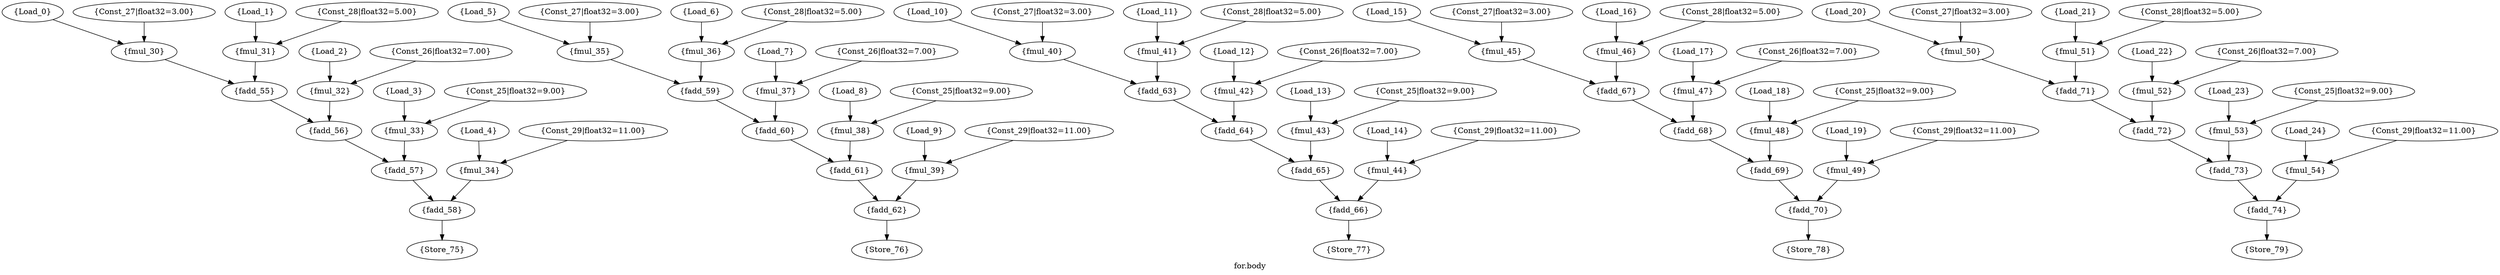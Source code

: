 /*
{
    "ALU" : ["FADD", "FMUL"],
    "MEMPORT" : ["input", "output"],
    "Constant" : ["const"],
    "Any2Pins" : "inPinA,inPinB"
}
*/

strict digraph "for.body" {
label="for.body";
Load_0 [data=array, label="{Load_0}", opcode=INPUT, h_width=32];
Load_1 [data=array, label="{Load_1}", opcode=INPUT, h_width=32];
Load_2 [data=array, label="{Load_2}", opcode=INPUT, h_width=32];
Load_3 [data=array, label="{Load_3}", opcode=INPUT, h_width=32];
Load_4 [data=array, label="{Load_4}", opcode=INPUT, h_width=32];
Load_5 [data=array, label="{Load_5}", opcode=INPUT, h_width=32];
Load_6 [data=array, label="{Load_6}", opcode=INPUT, h_width=32];
Load_7 [data=array, label="{Load_7}", opcode=INPUT, h_width=32];
Load_8 [data=array, label="{Load_8}", opcode=INPUT, h_width=32];
Load_9 [data=array, label="{Load_9}", opcode=INPUT, h_width=32];
Load_10 [data=array, label="{Load_10}", opcode=INPUT, h_width=32];
Load_11 [data=array, label="{Load_11}", opcode=INPUT, h_width=32];
Load_12 [data=array, label="{Load_12}", opcode=INPUT, h_width=32];
Load_13 [data=array, label="{Load_13}", opcode=INPUT, h_width=32];
Load_14 [data=array, label="{Load_14}", opcode=INPUT, h_width=32];
Load_15 [data=array, label="{Load_15}", opcode=INPUT, h_width=32];
Load_16 [data=array, label="{Load_16}", opcode=INPUT, h_width=32];
Load_17 [data=array, label="{Load_17}", opcode=INPUT, h_width=32];
Load_18 [data=array, label="{Load_18}", opcode=INPUT, h_width=32];
Load_19 [data=array, label="{Load_19}", opcode=INPUT, h_width=32];
Load_20 [data=array, label="{Load_20}", opcode=INPUT, h_width=32];
Load_21 [data=array, label="{Load_21}", opcode=INPUT, h_width=32];
Load_22 [data=array, label="{Load_22}", opcode=INPUT, h_width=32];
Load_23 [data=array, label="{Load_23}", opcode=INPUT, h_width=32];
Load_24 [data=array, label="{Load_24}", opcode=INPUT, h_width=32];
fmul_30 [label="{fmul_30}", opcode=FMUL, h_width=32];
fmul_31 [label="{fmul_31}", opcode=FMUL, h_width=32];
fmul_32 [label="{fmul_32}", opcode=FMUL, h_width=32];
fmul_33 [label="{fmul_33}", opcode=FMUL, h_width=32];
fmul_34 [label="{fmul_34}", opcode=FMUL, h_width=32];
fmul_35 [label="{fmul_35}", opcode=FMUL, h_width=32];
fmul_36 [label="{fmul_36}", opcode=FMUL, h_width=32];
fmul_37 [label="{fmul_37}", opcode=FMUL, h_width=32];
fmul_38 [label="{fmul_38}", opcode=FMUL, h_width=32];
fmul_39 [label="{fmul_39}", opcode=FMUL, h_width=32];
fmul_40 [label="{fmul_40}", opcode=FMUL, h_width=32];
fmul_41 [label="{fmul_41}", opcode=FMUL, h_width=32];
fmul_42 [label="{fmul_42}", opcode=FMUL, h_width=32];
fmul_43 [label="{fmul_43}", opcode=FMUL, h_width=32];
fmul_44 [label="{fmul_44}", opcode=FMUL, h_width=32];
fmul_45 [label="{fmul_45}", opcode=FMUL, h_width=32];
fmul_46 [label="{fmul_46}", opcode=FMUL, h_width=32];
fmul_47 [label="{fmul_47}", opcode=FMUL, h_width=32];
fmul_48 [label="{fmul_48}", opcode=FMUL, h_width=32];
fmul_49 [label="{fmul_49}", opcode=FMUL, h_width=32];
fmul_50 [label="{fmul_50}", opcode=FMUL, h_width=32];
fmul_51 [label="{fmul_51}", opcode=FMUL, h_width=32];
fmul_52 [label="{fmul_52}", opcode=FMUL, h_width=32];
fmul_53 [label="{fmul_53}", opcode=FMUL, h_width=32];
fmul_54 [label="{fmul_54}", opcode=FMUL, h_width=32];
fadd_55 [label="{fadd_55}", opcode=FADD, h_width=32];
fadd_56 [label="{fadd_56}", opcode=FADD, h_width=32];
fadd_57 [label="{fadd_57}", opcode=FADD, h_width=32];
fadd_58 [label="{fadd_58}", opcode=FADD, h_width=32];
fadd_59 [label="{fadd_59}", opcode=FADD, h_width=32];
fadd_60 [label="{fadd_60}", opcode=FADD, h_width=32];
fadd_61 [label="{fadd_61}", opcode=FADD, h_width=32];
fadd_62 [label="{fadd_62}", opcode=FADD, h_width=32];
fadd_63 [label="{fadd_63}", opcode=FADD, h_width=32];
fadd_64 [label="{fadd_64}", opcode=FADD, h_width=32];
fadd_65 [label="{fadd_65}", opcode=FADD, h_width=32];
fadd_66 [label="{fadd_66}", opcode=FADD, h_width=32];
fadd_67 [label="{fadd_67}", opcode=FADD, h_width=32];
fadd_68 [label="{fadd_68}", opcode=FADD, h_width=32];
fadd_69 [label="{fadd_69}", opcode=FADD, h_width=32];
fadd_70 [label="{fadd_70}", opcode=FADD, h_width=32];
fadd_71 [label="{fadd_71}", opcode=FADD, h_width=32];
fadd_72 [label="{fadd_72}", opcode=FADD, h_width=32];
fadd_73 [label="{fadd_73}", opcode=FADD, h_width=32];
fadd_74 [label="{fadd_74}", opcode=FADD, h_width=32];
Store_75 [data=arraySol, label="{Store_75}", opcode=OUTPUT, h_width=32];
Store_76 [data=arraySol, label="{Store_76}", opcode=OUTPUT, h_width=32];
Store_77 [data=arraySol, label="{Store_77}", opcode=OUTPUT, h_width=32];
Store_78 [data=arraySol, label="{Store_78}", opcode=OUTPUT, h_width=32];
Store_79 [data=arraySol, label="{Store_79}", opcode=OUTPUT, h_width=32];
Const_81 [constVal="1", float32="9.00", label="{Const_25|float32=9.00}", opcode=CONST, h_width=32];
Const_82 [constVal="1", float32="9.00", label="{Const_25|float32=9.00}", opcode=CONST, h_width=32];
Const_83 [constVal="1", float32="9.00", label="{Const_25|float32=9.00}", opcode=CONST, h_width=32];
Const_84 [constVal="1", float32="9.00", label="{Const_25|float32=9.00}", opcode=CONST, h_width=32];
Const_85 [constVal="1", float32="9.00", label="{Const_25|float32=9.00}", opcode=CONST, h_width=32];
Const_86 [constVal="1", float32="7.00", label="{Const_26|float32=7.00}", opcode=CONST, h_width=32];
Const_87 [constVal="1", float32="7.00", label="{Const_26|float32=7.00}", opcode=CONST, h_width=32];
Const_88 [constVal="1", float32="7.00", label="{Const_26|float32=7.00}", opcode=CONST, h_width=32];
Const_89 [constVal="1", float32="7.00", label="{Const_26|float32=7.00}", opcode=CONST, h_width=32];
Const_90 [constVal="1", float32="7.00", label="{Const_26|float32=7.00}", opcode=CONST, h_width=32];
Const_91 [constVal="1", float32="3.00", label="{Const_27|float32=3.00}", opcode=CONST, h_width=32];
Const_92 [constVal="1", float32="3.00", label="{Const_27|float32=3.00}", opcode=CONST, h_width=32];
Const_93 [constVal="1", float32="3.00", label="{Const_27|float32=3.00}", opcode=CONST, h_width=32];
Const_94 [constVal="1", float32="3.00", label="{Const_27|float32=3.00}", opcode=CONST, h_width=32];
Const_95 [constVal="1", float32="3.00", label="{Const_27|float32=3.00}", opcode=CONST, h_width=32];
Const_96 [constVal="1", float32="5.00", label="{Const_28|float32=5.00}", opcode=CONST, h_width=32];
Const_97 [constVal="1", float32="5.00", label="{Const_28|float32=5.00}", opcode=CONST, h_width=32];
Const_98 [constVal="1", float32="5.00", label="{Const_28|float32=5.00}", opcode=CONST, h_width=32];
Const_99 [constVal="1", float32="5.00", label="{Const_28|float32=5.00}", opcode=CONST, h_width=32];
Const_100 [constVal="1", float32="5.00", label="{Const_28|float32=5.00}", opcode=CONST, h_width=32];
Const_101 [constVal="1", float32="11.00", label="{Const_29|float32=11.00}", opcode=CONST, h_width=32];
Const_102 [constVal="1", float32="11.00", label="{Const_29|float32=11.00}", opcode=CONST, h_width=32];
Const_103 [constVal="1", float32="11.00", label="{Const_29|float32=11.00}", opcode=CONST, h_width=32];
Const_104 [constVal="1", float32="11.00", label="{Const_29|float32=11.00}", opcode=CONST, h_width=32];
Const_105 [constVal="1", float32="11.00", label="{Const_29|float32=11.00}", opcode=CONST, h_width=32];
Load_0 -> fmul_30  [driver=outPinA, load=Any2Pins];
Load_1 -> fmul_31  [driver=outPinA, load=Any2Pins];
Load_2 -> fmul_32  [driver=outPinA, load=Any2Pins];
Load_3 -> fmul_33  [driver=outPinA, load=Any2Pins];
Load_4 -> fmul_34  [driver=outPinA, load=Any2Pins];
Load_5 -> fmul_35  [driver=outPinA, load=Any2Pins];
Load_6 -> fmul_36  [driver=outPinA, load=Any2Pins];
Load_7 -> fmul_37  [driver=outPinA, load=Any2Pins];
Load_8 -> fmul_38  [driver=outPinA, load=Any2Pins];
Load_9 -> fmul_39  [driver=outPinA, load=Any2Pins];
Load_10 -> fmul_40  [driver=outPinA, load=Any2Pins];
Load_11 -> fmul_41  [driver=outPinA, load=Any2Pins];
Load_12 -> fmul_42  [driver=outPinA, load=Any2Pins];
Load_13 -> fmul_43  [driver=outPinA, load=Any2Pins];
Load_14 -> fmul_44  [driver=outPinA, load=Any2Pins];
Load_15 -> fmul_45  [driver=outPinA, load=Any2Pins];
Load_16 -> fmul_46  [driver=outPinA, load=Any2Pins];
Load_17 -> fmul_47  [driver=outPinA, load=Any2Pins];
Load_18 -> fmul_48  [driver=outPinA, load=Any2Pins];
Load_19 -> fmul_49  [driver=outPinA, load=Any2Pins];
Load_20 -> fmul_50  [driver=outPinA, load=Any2Pins];
Load_21 -> fmul_51  [driver=outPinA, load=Any2Pins];
Load_22 -> fmul_52  [driver=outPinA, load=Any2Pins];
Load_23 -> fmul_53  [driver=outPinA, load=Any2Pins];
Load_24 -> fmul_54  [driver=outPinA, load=Any2Pins];
fmul_30 -> fadd_55  [driver=outPinA, load=Any2Pins];
fmul_31 -> fadd_55  [driver=outPinA, load=Any2Pins];
fmul_32 -> fadd_56  [driver=outPinA, load=Any2Pins];
fmul_33 -> fadd_57  [driver=outPinA, load=Any2Pins];
fmul_34 -> fadd_58  [driver=outPinA, load=Any2Pins];
fmul_35 -> fadd_59  [driver=outPinA, load=Any2Pins];
fmul_36 -> fadd_59  [driver=outPinA, load=Any2Pins];
fmul_37 -> fadd_60  [driver=outPinA, load=Any2Pins];
fmul_38 -> fadd_61  [driver=outPinA, load=Any2Pins];
fmul_39 -> fadd_62  [driver=outPinA, load=Any2Pins];
fmul_40 -> fadd_63  [driver=outPinA, load=Any2Pins];
fmul_41 -> fadd_63  [driver=outPinA, load=Any2Pins];
fmul_42 -> fadd_64  [driver=outPinA, load=Any2Pins];
fmul_43 -> fadd_65  [driver=outPinA, load=Any2Pins];
fmul_44 -> fadd_66  [driver=outPinA, load=Any2Pins];
fmul_45 -> fadd_67  [driver=outPinA, load=Any2Pins];
fmul_46 -> fadd_67  [driver=outPinA, load=Any2Pins];
fmul_47 -> fadd_68  [driver=outPinA, load=Any2Pins];
fmul_48 -> fadd_69  [driver=outPinA, load=Any2Pins];
fmul_49 -> fadd_70  [driver=outPinA, load=Any2Pins];
fmul_50 -> fadd_71  [driver=outPinA, load=Any2Pins];
fmul_51 -> fadd_71  [driver=outPinA, load=Any2Pins];
fmul_52 -> fadd_72  [driver=outPinA, load=Any2Pins];
fmul_53 -> fadd_73  [driver=outPinA, load=Any2Pins];
fmul_54 -> fadd_74  [driver=outPinA, load=Any2Pins];
fadd_55 -> fadd_56  [driver=outPinA, load=Any2Pins];
fadd_56 -> fadd_57  [driver=outPinA, load=Any2Pins];
fadd_57 -> fadd_58  [driver=outPinA, load=Any2Pins];
fadd_58 -> Store_75  [driver=outPinA, load=Any2Pins];
fadd_59 -> fadd_60  [driver=outPinA, load=Any2Pins];
fadd_60 -> fadd_61  [driver=outPinA, load=Any2Pins];
fadd_61 -> fadd_62  [driver=outPinA, load=Any2Pins];
fadd_62 -> Store_76  [driver=outPinA, load=Any2Pins];
fadd_63 -> fadd_64  [driver=outPinA, load=Any2Pins];
fadd_64 -> fadd_65  [driver=outPinA, load=Any2Pins];
fadd_65 -> fadd_66  [driver=outPinA, load=Any2Pins];
fadd_66 -> Store_77  [driver=outPinA, load=Any2Pins];
fadd_67 -> fadd_68  [driver=outPinA, load=Any2Pins];
fadd_68 -> fadd_69  [driver=outPinA, load=Any2Pins];
fadd_69 -> fadd_70  [driver=outPinA, load=Any2Pins];
fadd_70 -> Store_78  [driver=outPinA, load=Any2Pins];
fadd_71 -> fadd_72  [driver=outPinA, load=Any2Pins];
fadd_72 -> fadd_73  [driver=outPinA, load=Any2Pins];
fadd_73 -> fadd_74  [driver=outPinA, load=Any2Pins];
fadd_74 -> Store_79  [driver=outPinA, load=Any2Pins];
Const_81 -> fmul_38  [driver=outPinA, load=Any2Pins];
Const_82 -> fmul_33  [driver=outPinA, load=Any2Pins];
Const_83 -> fmul_53  [driver=outPinA, load=Any2Pins];
Const_84 -> fmul_43  [driver=outPinA, load=Any2Pins];
Const_85 -> fmul_48  [driver=outPinA, load=Any2Pins];
Const_86 -> fmul_52  [driver=outPinA, load=Any2Pins];
Const_87 -> fmul_32  [driver=outPinA, load=Any2Pins];
Const_88 -> fmul_47  [driver=outPinA, load=Any2Pins];
Const_89 -> fmul_37  [driver=outPinA, load=Any2Pins];
Const_90 -> fmul_42  [driver=outPinA, load=Any2Pins];
Const_91 -> fmul_35  [driver=outPinA, load=Any2Pins];
Const_92 -> fmul_30  [driver=outPinA, load=Any2Pins];
Const_93 -> fmul_40  [driver=outPinA, load=Any2Pins];
Const_94 -> fmul_45  [driver=outPinA, load=Any2Pins];
Const_95 -> fmul_50  [driver=outPinA, load=Any2Pins];
Const_96 -> fmul_41  [driver=outPinA, load=Any2Pins];
Const_97 -> fmul_36  [driver=outPinA, load=Any2Pins];
Const_98 -> fmul_46  [driver=outPinA, load=Any2Pins];
Const_99 -> fmul_51  [driver=outPinA, load=Any2Pins];
Const_100 -> fmul_31  [driver=outPinA, load=Any2Pins];
Const_101 -> fmul_44  [driver=outPinA, load=Any2Pins];
Const_102 -> fmul_54  [driver=outPinA, load=Any2Pins];
Const_103 -> fmul_49  [driver=outPinA, load=Any2Pins];
Const_104 -> fmul_39  [driver=outPinA, load=Any2Pins];
Const_105 -> fmul_34  [driver=outPinA, load=Any2Pins];
}
